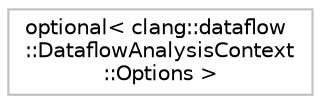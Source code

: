 digraph "Graphical Class Hierarchy"
{
 // LATEX_PDF_SIZE
  bgcolor="transparent";
  edge [fontname="Helvetica",fontsize="10",labelfontname="Helvetica",labelfontsize="10"];
  node [fontname="Helvetica",fontsize="10",shape=record];
  rankdir="LR";
  Node0 [label="optional\< clang::dataflow\l::DataflowAnalysisContext\l::Options \>",height=0.2,width=0.4,color="grey75",tooltip=" "];
}
